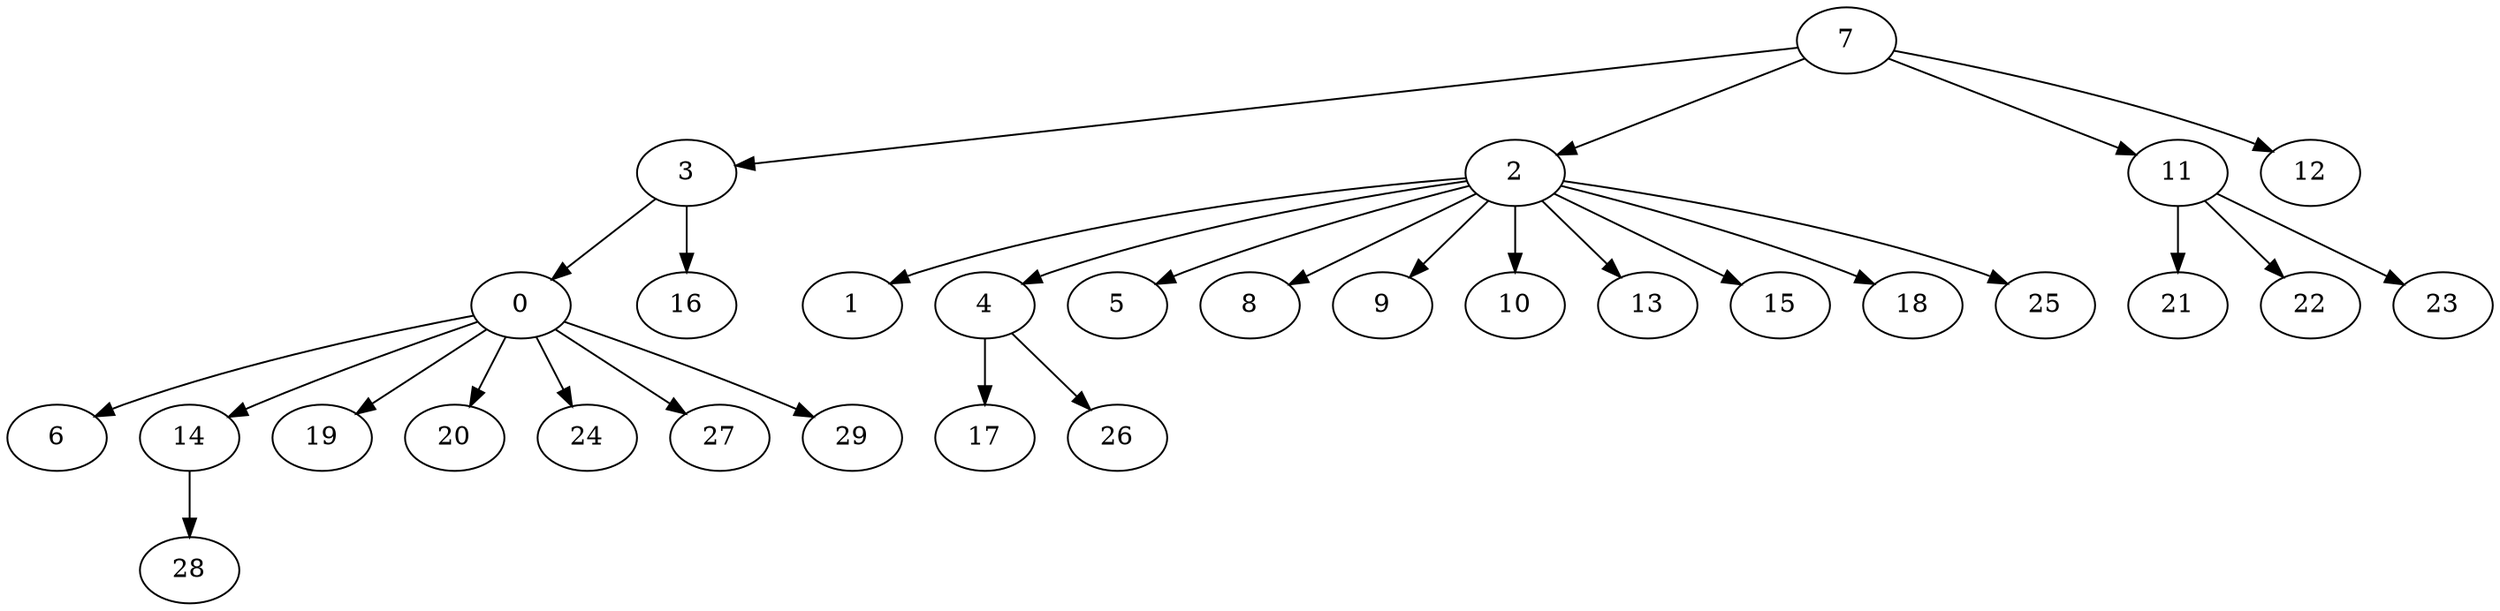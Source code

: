 digraph grafoDorogovtsevMendes_n_30_BFS_7 {
7;
3;
2;
11;
12;
0;
16;
1;
4;
5;
8;
9;
10;
13;
15;
18;
25;
21;
22;
23;
6;
14;
19;
20;
24;
27;
29;
17;
26;
28;
7 -> 3;
7 -> 2;
7 -> 11;
7 -> 12;
3 -> 0;
3 -> 16;
2 -> 1;
2 -> 4;
2 -> 5;
2 -> 8;
2 -> 9;
2 -> 10;
2 -> 13;
2 -> 15;
2 -> 18;
2 -> 25;
11 -> 21;
11 -> 22;
11 -> 23;
0 -> 6;
0 -> 14;
0 -> 19;
0 -> 20;
0 -> 24;
0 -> 27;
0 -> 29;
4 -> 17;
4 -> 26;
14 -> 28;
}